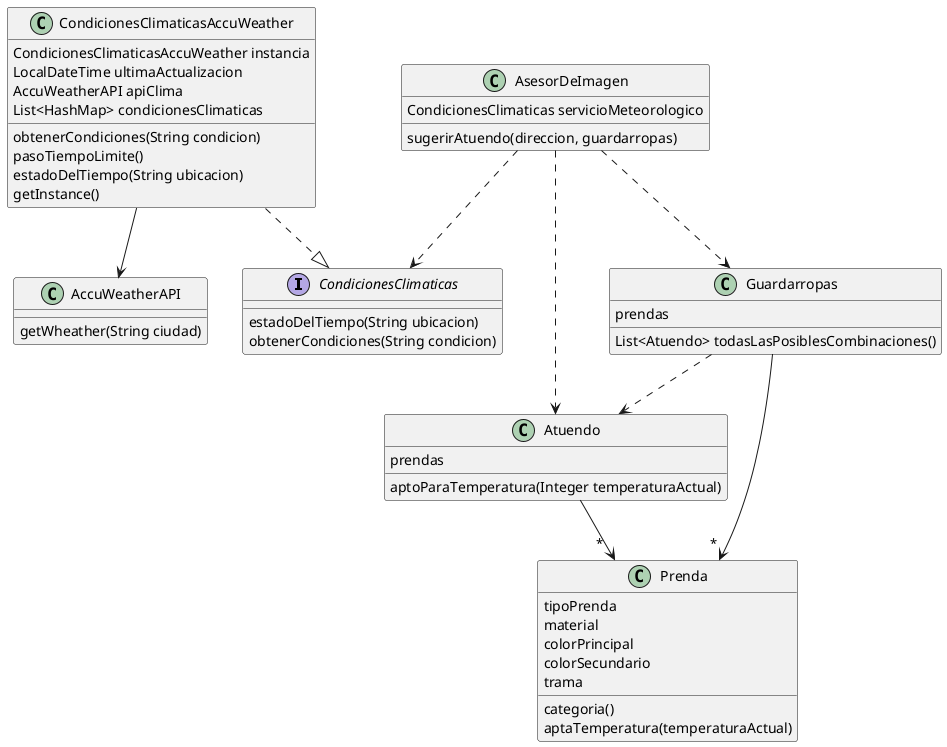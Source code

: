 @startuml

interface CondicionesClimaticas {
    estadoDelTiempo(String ubicacion)
    obtenerCondiciones(String condicion)
}

CondicionesClimaticasAccuWeather ..|> CondicionesClimaticas

class Prenda {
    tipoPrenda
    material
    colorPrincipal
    colorSecundario
    trama

    categoria()
    aptaTemperatura(temperaturaActual)
}

Atuendo --> "  *  " Prenda

class Atuendo {
    prendas
    aptoParaTemperatura(Integer temperaturaActual)
}

Guardarropas --> "  *  " Prenda
Guardarropas ..> Atuendo

class Guardarropas {
    prendas

    List<Atuendo> todasLasPosiblesCombinaciones()
}

AsesorDeImagen ..> CondicionesClimaticas
AsesorDeImagen ..> Guardarropas
AsesorDeImagen ..> Atuendo

class AsesorDeImagen {
    CondicionesClimaticas servicioMeteorologico

    sugerirAtuendo(direccion, guardarropas)
}

class CondicionesClimaticasAccuWeather {
    CondicionesClimaticasAccuWeather instancia
    LocalDateTime ultimaActualizacion
    AccuWeatherAPI apiClima
    List<HashMap> condicionesClimaticas

    obtenerCondiciones(String condicion)
    pasoTiempoLimite()
    estadoDelTiempo(String ubicacion)
    getInstance()
}

CondicionesClimaticasAccuWeather --> AccuWeatherAPI

class AccuWeatherAPI {
    getWheather(String ciudad)
}

@enduml